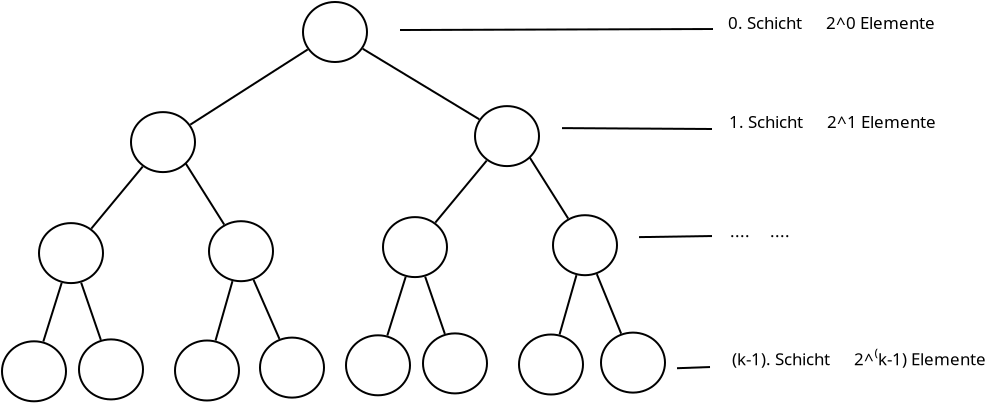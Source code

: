 <?xml version="1.0" encoding="UTF-8"?>
<dia:diagram xmlns:dia="http://www.lysator.liu.se/~alla/dia/">
  <dia:layer name="Hintergrund" visible="true" active="true">
    <dia:object type="Standard - Ellipse" version="0" id="O0">
      <dia:attribute name="obj_pos">
        <dia:point val="22.5,1.65"/>
      </dia:attribute>
      <dia:attribute name="obj_bb">
        <dia:rectangle val="22.45,1.6;25.75,4.7"/>
      </dia:attribute>
      <dia:attribute name="elem_corner">
        <dia:point val="22.5,1.65"/>
      </dia:attribute>
      <dia:attribute name="elem_width">
        <dia:real val="3.2"/>
      </dia:attribute>
      <dia:attribute name="elem_height">
        <dia:real val="3"/>
      </dia:attribute>
    </dia:object>
    <dia:object type="Standard - Ellipse" version="0" id="O1">
      <dia:attribute name="obj_pos">
        <dia:point val="13.9,7.155"/>
      </dia:attribute>
      <dia:attribute name="obj_bb">
        <dia:rectangle val="13.85,7.105;17.15,10.205"/>
      </dia:attribute>
      <dia:attribute name="elem_corner">
        <dia:point val="13.9,7.155"/>
      </dia:attribute>
      <dia:attribute name="elem_width">
        <dia:real val="3.2"/>
      </dia:attribute>
      <dia:attribute name="elem_height">
        <dia:real val="3"/>
      </dia:attribute>
    </dia:object>
    <dia:object type="Standard - Ellipse" version="0" id="O2">
      <dia:attribute name="obj_pos">
        <dia:point val="9.3,12.705"/>
      </dia:attribute>
      <dia:attribute name="obj_bb">
        <dia:rectangle val="9.25,12.655;12.55,15.755"/>
      </dia:attribute>
      <dia:attribute name="elem_corner">
        <dia:point val="9.3,12.705"/>
      </dia:attribute>
      <dia:attribute name="elem_width">
        <dia:real val="3.2"/>
      </dia:attribute>
      <dia:attribute name="elem_height">
        <dia:real val="3"/>
      </dia:attribute>
      <dia:attribute name="border_width">
        <dia:real val="0.1"/>
      </dia:attribute>
    </dia:object>
    <dia:object type="Standard - Ellipse" version="0" id="O3">
      <dia:attribute name="obj_pos">
        <dia:point val="17.8,12.61"/>
      </dia:attribute>
      <dia:attribute name="obj_bb">
        <dia:rectangle val="17.75,12.56;21.05,15.66"/>
      </dia:attribute>
      <dia:attribute name="elem_corner">
        <dia:point val="17.8,12.61"/>
      </dia:attribute>
      <dia:attribute name="elem_width">
        <dia:real val="3.2"/>
      </dia:attribute>
      <dia:attribute name="elem_height">
        <dia:real val="3"/>
      </dia:attribute>
    </dia:object>
    <dia:object type="Standard - Ellipse" version="0" id="O4">
      <dia:attribute name="obj_pos">
        <dia:point val="7.45,18.615"/>
      </dia:attribute>
      <dia:attribute name="obj_bb">
        <dia:rectangle val="7.4,18.565;10.7,21.665"/>
      </dia:attribute>
      <dia:attribute name="elem_corner">
        <dia:point val="7.45,18.615"/>
      </dia:attribute>
      <dia:attribute name="elem_width">
        <dia:real val="3.2"/>
      </dia:attribute>
      <dia:attribute name="elem_height">
        <dia:real val="3"/>
      </dia:attribute>
    </dia:object>
    <dia:object type="Standard - Ellipse" version="0" id="O5">
      <dia:attribute name="obj_pos">
        <dia:point val="11.3,18.52"/>
      </dia:attribute>
      <dia:attribute name="obj_bb">
        <dia:rectangle val="11.25,18.47;14.55,21.57"/>
      </dia:attribute>
      <dia:attribute name="elem_corner">
        <dia:point val="11.3,18.52"/>
      </dia:attribute>
      <dia:attribute name="elem_width">
        <dia:real val="3.2"/>
      </dia:attribute>
      <dia:attribute name="elem_height">
        <dia:real val="3"/>
      </dia:attribute>
    </dia:object>
    <dia:object type="Standard - Ellipse" version="0" id="O6">
      <dia:attribute name="obj_pos">
        <dia:point val="16.1,18.575"/>
      </dia:attribute>
      <dia:attribute name="obj_bb">
        <dia:rectangle val="16.05,18.525;19.35,21.625"/>
      </dia:attribute>
      <dia:attribute name="elem_corner">
        <dia:point val="16.1,18.575"/>
      </dia:attribute>
      <dia:attribute name="elem_width">
        <dia:real val="3.2"/>
      </dia:attribute>
      <dia:attribute name="elem_height">
        <dia:real val="3"/>
      </dia:attribute>
    </dia:object>
    <dia:object type="Standard - Ellipse" version="0" id="O7">
      <dia:attribute name="obj_pos">
        <dia:point val="20.35,18.43"/>
      </dia:attribute>
      <dia:attribute name="obj_bb">
        <dia:rectangle val="20.3,18.38;23.6,21.48"/>
      </dia:attribute>
      <dia:attribute name="elem_corner">
        <dia:point val="20.35,18.43"/>
      </dia:attribute>
      <dia:attribute name="elem_width">
        <dia:real val="3.2"/>
      </dia:attribute>
      <dia:attribute name="elem_height">
        <dia:real val="3"/>
      </dia:attribute>
    </dia:object>
    <dia:object type="Standard - Line" version="0" id="O8">
      <dia:attribute name="obj_pos">
        <dia:point val="24.1,3.15"/>
      </dia:attribute>
      <dia:attribute name="obj_bb">
        <dia:rectangle val="24.1,3.15;24.1,3.15"/>
      </dia:attribute>
      <dia:attribute name="conn_endpoints">
        <dia:point val="24.1,3.15"/>
        <dia:point val="24.1,3.15"/>
      </dia:attribute>
      <dia:attribute name="numcp">
        <dia:int val="1"/>
      </dia:attribute>
      <dia:connections>
        <dia:connection handle="0" to="O0" connection="8"/>
        <dia:connection handle="1" to="O0" connection="8"/>
      </dia:connections>
    </dia:object>
    <dia:object type="Standard - Line" version="0" id="O9">
      <dia:attribute name="obj_pos">
        <dia:point val="24.1,3.15"/>
      </dia:attribute>
      <dia:attribute name="obj_bb">
        <dia:rectangle val="24.1,3.15;24.1,3.15"/>
      </dia:attribute>
      <dia:attribute name="conn_endpoints">
        <dia:point val="24.1,3.15"/>
        <dia:point val="24.1,3.15"/>
      </dia:attribute>
      <dia:attribute name="numcp">
        <dia:int val="1"/>
      </dia:attribute>
      <dia:connections>
        <dia:connection handle="0" to="O0" connection="8"/>
        <dia:connection handle="1" to="O0" connection="8"/>
      </dia:connections>
    </dia:object>
    <dia:object type="Standard - Line" version="0" id="O10">
      <dia:attribute name="obj_pos">
        <dia:point val="16.863,7.782"/>
      </dia:attribute>
      <dia:attribute name="obj_bb">
        <dia:rectangle val="16.794,3.954;22.806,7.851"/>
      </dia:attribute>
      <dia:attribute name="conn_endpoints">
        <dia:point val="16.863,7.782"/>
        <dia:point val="22.737,4.023"/>
      </dia:attribute>
      <dia:attribute name="numcp">
        <dia:int val="1"/>
      </dia:attribute>
      <dia:connections>
        <dia:connection handle="0" to="O1" connection="8"/>
        <dia:connection handle="1" to="O0" connection="8"/>
      </dia:connections>
    </dia:object>
    <dia:object type="Standard - Line" version="0" id="O11">
      <dia:attribute name="obj_pos">
        <dia:point val="14.486,9.878"/>
      </dia:attribute>
      <dia:attribute name="obj_bb">
        <dia:rectangle val="11.843,9.807;14.557,13.053"/>
      </dia:attribute>
      <dia:attribute name="conn_endpoints">
        <dia:point val="14.486,9.878"/>
        <dia:point val="11.914,12.982"/>
      </dia:attribute>
      <dia:attribute name="numcp">
        <dia:int val="1"/>
      </dia:attribute>
      <dia:connections>
        <dia:connection handle="0" to="O1" connection="8"/>
        <dia:connection handle="1" to="O2" connection="8"/>
      </dia:connections>
    </dia:object>
    <dia:object type="Standard - Line" version="0" id="O12">
      <dia:attribute name="obj_pos">
        <dia:point val="16.631,9.716"/>
      </dia:attribute>
      <dia:attribute name="obj_bb">
        <dia:rectangle val="16.562,9.647;18.63,12.847"/>
      </dia:attribute>
      <dia:attribute name="conn_endpoints">
        <dia:point val="16.631,9.716"/>
        <dia:point val="18.561,12.777"/>
      </dia:attribute>
      <dia:attribute name="numcp">
        <dia:int val="1"/>
      </dia:attribute>
      <dia:connections>
        <dia:connection handle="0" to="O1" connection="7"/>
        <dia:connection handle="1" to="O3" connection="8"/>
      </dia:connections>
    </dia:object>
    <dia:object type="Standard - Line" version="0" id="O13">
      <dia:attribute name="obj_pos">
        <dia:point val="10.435,15.692"/>
      </dia:attribute>
      <dia:attribute name="obj_bb">
        <dia:rectangle val="9.453,15.629;10.497,18.691"/>
      </dia:attribute>
      <dia:attribute name="conn_endpoints">
        <dia:point val="10.435,15.692"/>
        <dia:point val="9.515,18.628"/>
      </dia:attribute>
      <dia:attribute name="numcp">
        <dia:int val="1"/>
      </dia:attribute>
      <dia:connections>
        <dia:connection handle="0" to="O2" connection="8"/>
        <dia:connection handle="1" to="O4" connection="8"/>
      </dia:connections>
    </dia:object>
    <dia:object type="Standard - Line" version="0" id="O14">
      <dia:attribute name="obj_pos">
        <dia:point val="10.9,14.205"/>
      </dia:attribute>
      <dia:attribute name="obj_bb">
        <dia:rectangle val="10.9,14.205;10.9,14.205"/>
      </dia:attribute>
      <dia:attribute name="conn_endpoints">
        <dia:point val="10.9,14.205"/>
        <dia:point val="10.9,14.205"/>
      </dia:attribute>
      <dia:attribute name="numcp">
        <dia:int val="1"/>
      </dia:attribute>
      <dia:connections>
        <dia:connection handle="0" to="O2" connection="8"/>
        <dia:connection handle="1" to="O2" connection="8"/>
      </dia:connections>
    </dia:object>
    <dia:object type="Standard - Line" version="0" id="O15">
      <dia:attribute name="obj_pos">
        <dia:point val="11.407,15.679"/>
      </dia:attribute>
      <dia:attribute name="obj_bb">
        <dia:rectangle val="11.344,15.616;12.457,18.609"/>
      </dia:attribute>
      <dia:attribute name="conn_endpoints">
        <dia:point val="11.407,15.679"/>
        <dia:point val="12.393,18.546"/>
      </dia:attribute>
      <dia:attribute name="numcp">
        <dia:int val="1"/>
      </dia:attribute>
      <dia:connections>
        <dia:connection handle="0" to="O2" connection="8"/>
        <dia:connection handle="1" to="O5" connection="8"/>
      </dia:connections>
    </dia:object>
    <dia:object type="Standard - Line" version="0" id="O16">
      <dia:attribute name="obj_pos">
        <dia:point val="20.028,15.543"/>
      </dia:attribute>
      <dia:attribute name="obj_bb">
        <dia:rectangle val="19.962,15.477;21.388,18.563"/>
      </dia:attribute>
      <dia:attribute name="conn_endpoints">
        <dia:point val="20.028,15.543"/>
        <dia:point val="21.322,18.497"/>
      </dia:attribute>
      <dia:attribute name="numcp">
        <dia:int val="1"/>
      </dia:attribute>
      <dia:connections>
        <dia:connection handle="0" to="O3" connection="8"/>
        <dia:connection handle="1" to="O7" connection="8"/>
      </dia:connections>
    </dia:object>
    <dia:object type="Standard - Line" version="0" id="O17">
      <dia:attribute name="obj_pos">
        <dia:point val="18.973,15.607"/>
      </dia:attribute>
      <dia:attribute name="obj_bb">
        <dia:rectangle val="18.065,15.546;19.035,18.639"/>
      </dia:attribute>
      <dia:attribute name="conn_endpoints">
        <dia:point val="18.973,15.607"/>
        <dia:point val="18.127,18.578"/>
      </dia:attribute>
      <dia:attribute name="numcp">
        <dia:int val="1"/>
      </dia:attribute>
      <dia:connections>
        <dia:connection handle="0" to="O3" connection="8"/>
        <dia:connection handle="1" to="O6" connection="8"/>
      </dia:connections>
    </dia:object>
    <dia:object type="Standard - Ellipse" version="0" id="O18">
      <dia:attribute name="obj_pos">
        <dia:point val="31.1,6.855"/>
      </dia:attribute>
      <dia:attribute name="obj_bb">
        <dia:rectangle val="31.05,6.805;34.35,9.905"/>
      </dia:attribute>
      <dia:attribute name="elem_corner">
        <dia:point val="31.1,6.855"/>
      </dia:attribute>
      <dia:attribute name="elem_width">
        <dia:real val="3.2"/>
      </dia:attribute>
      <dia:attribute name="elem_height">
        <dia:real val="3"/>
      </dia:attribute>
    </dia:object>
    <dia:object type="Standard - Ellipse" version="0" id="O19">
      <dia:attribute name="obj_pos">
        <dia:point val="26.5,12.405"/>
      </dia:attribute>
      <dia:attribute name="obj_bb">
        <dia:rectangle val="26.45,12.355;29.75,15.455"/>
      </dia:attribute>
      <dia:attribute name="elem_corner">
        <dia:point val="26.5,12.405"/>
      </dia:attribute>
      <dia:attribute name="elem_width">
        <dia:real val="3.2"/>
      </dia:attribute>
      <dia:attribute name="elem_height">
        <dia:real val="3"/>
      </dia:attribute>
    </dia:object>
    <dia:object type="Standard - Ellipse" version="0" id="O20">
      <dia:attribute name="obj_pos">
        <dia:point val="35,12.31"/>
      </dia:attribute>
      <dia:attribute name="obj_bb">
        <dia:rectangle val="34.95,12.26;38.25,15.36"/>
      </dia:attribute>
      <dia:attribute name="elem_corner">
        <dia:point val="35,12.31"/>
      </dia:attribute>
      <dia:attribute name="elem_width">
        <dia:real val="3.2"/>
      </dia:attribute>
      <dia:attribute name="elem_height">
        <dia:real val="3"/>
      </dia:attribute>
    </dia:object>
    <dia:object type="Standard - Ellipse" version="0" id="O21">
      <dia:attribute name="obj_pos">
        <dia:point val="24.65,18.315"/>
      </dia:attribute>
      <dia:attribute name="obj_bb">
        <dia:rectangle val="24.6,18.265;27.9,21.365"/>
      </dia:attribute>
      <dia:attribute name="elem_corner">
        <dia:point val="24.65,18.315"/>
      </dia:attribute>
      <dia:attribute name="elem_width">
        <dia:real val="3.2"/>
      </dia:attribute>
      <dia:attribute name="elem_height">
        <dia:real val="3"/>
      </dia:attribute>
    </dia:object>
    <dia:object type="Standard - Ellipse" version="0" id="O22">
      <dia:attribute name="obj_pos">
        <dia:point val="28.5,18.22"/>
      </dia:attribute>
      <dia:attribute name="obj_bb">
        <dia:rectangle val="28.45,18.17;31.75,21.27"/>
      </dia:attribute>
      <dia:attribute name="elem_corner">
        <dia:point val="28.5,18.22"/>
      </dia:attribute>
      <dia:attribute name="elem_width">
        <dia:real val="3.2"/>
      </dia:attribute>
      <dia:attribute name="elem_height">
        <dia:real val="3"/>
      </dia:attribute>
    </dia:object>
    <dia:object type="Standard - Ellipse" version="0" id="O23">
      <dia:attribute name="obj_pos">
        <dia:point val="33.3,18.275"/>
      </dia:attribute>
      <dia:attribute name="obj_bb">
        <dia:rectangle val="33.25,18.225;36.55,21.325"/>
      </dia:attribute>
      <dia:attribute name="elem_corner">
        <dia:point val="33.3,18.275"/>
      </dia:attribute>
      <dia:attribute name="elem_width">
        <dia:real val="3.2"/>
      </dia:attribute>
      <dia:attribute name="elem_height">
        <dia:real val="3"/>
      </dia:attribute>
    </dia:object>
    <dia:object type="Standard - Ellipse" version="0" id="O24">
      <dia:attribute name="obj_pos">
        <dia:point val="37.4,18.18"/>
      </dia:attribute>
      <dia:attribute name="obj_bb">
        <dia:rectangle val="37.35,18.13;40.65,21.23"/>
      </dia:attribute>
      <dia:attribute name="elem_corner">
        <dia:point val="37.4,18.18"/>
      </dia:attribute>
      <dia:attribute name="elem_width">
        <dia:real val="3.2"/>
      </dia:attribute>
      <dia:attribute name="elem_height">
        <dia:real val="3"/>
      </dia:attribute>
    </dia:object>
    <dia:object type="Standard - Line" version="0" id="O25">
      <dia:attribute name="obj_pos">
        <dia:point val="31.686,9.578"/>
      </dia:attribute>
      <dia:attribute name="obj_bb">
        <dia:rectangle val="29.043,9.507;31.757,12.752"/>
      </dia:attribute>
      <dia:attribute name="conn_endpoints">
        <dia:point val="31.686,9.578"/>
        <dia:point val="29.113,12.682"/>
      </dia:attribute>
      <dia:attribute name="numcp">
        <dia:int val="1"/>
      </dia:attribute>
      <dia:connections>
        <dia:connection handle="0" to="O18" connection="8"/>
        <dia:connection handle="1" to="O19" connection="8"/>
      </dia:connections>
    </dia:object>
    <dia:object type="Standard - Line" version="0" id="O26">
      <dia:attribute name="obj_pos">
        <dia:point val="33.831,9.416"/>
      </dia:attribute>
      <dia:attribute name="obj_bb">
        <dia:rectangle val="33.762,9.347;35.83,12.546"/>
      </dia:attribute>
      <dia:attribute name="conn_endpoints">
        <dia:point val="33.831,9.416"/>
        <dia:point val="35.761,12.477"/>
      </dia:attribute>
      <dia:attribute name="numcp">
        <dia:int val="1"/>
      </dia:attribute>
      <dia:connections>
        <dia:connection handle="0" to="O18" connection="7"/>
        <dia:connection handle="1" to="O20" connection="8"/>
      </dia:connections>
    </dia:object>
    <dia:object type="Standard - Line" version="0" id="O27">
      <dia:attribute name="obj_pos">
        <dia:point val="27.635,15.392"/>
      </dia:attribute>
      <dia:attribute name="obj_bb">
        <dia:rectangle val="26.653,15.329;27.697,18.391"/>
      </dia:attribute>
      <dia:attribute name="conn_endpoints">
        <dia:point val="27.635,15.392"/>
        <dia:point val="26.715,18.328"/>
      </dia:attribute>
      <dia:attribute name="numcp">
        <dia:int val="1"/>
      </dia:attribute>
      <dia:connections>
        <dia:connection handle="0" to="O19" connection="8"/>
        <dia:connection handle="1" to="O21" connection="8"/>
      </dia:connections>
    </dia:object>
    <dia:object type="Standard - Line" version="0" id="O28">
      <dia:attribute name="obj_pos">
        <dia:point val="28.607,15.379"/>
      </dia:attribute>
      <dia:attribute name="obj_bb">
        <dia:rectangle val="28.544,15.316;29.657,18.309"/>
      </dia:attribute>
      <dia:attribute name="conn_endpoints">
        <dia:point val="28.607,15.379"/>
        <dia:point val="29.593,18.246"/>
      </dia:attribute>
      <dia:attribute name="numcp">
        <dia:int val="1"/>
      </dia:attribute>
      <dia:connections>
        <dia:connection handle="0" to="O19" connection="8"/>
        <dia:connection handle="1" to="O22" connection="8"/>
      </dia:connections>
    </dia:object>
    <dia:object type="Standard - Line" version="0" id="O29">
      <dia:attribute name="obj_pos">
        <dia:point val="37.191,15.256"/>
      </dia:attribute>
      <dia:attribute name="obj_bb">
        <dia:rectangle val="37.126,15.191;38.474,18.299"/>
      </dia:attribute>
      <dia:attribute name="conn_endpoints">
        <dia:point val="37.191,15.256"/>
        <dia:point val="38.409,18.234"/>
      </dia:attribute>
      <dia:attribute name="numcp">
        <dia:int val="1"/>
      </dia:attribute>
      <dia:connections>
        <dia:connection handle="0" to="O20" connection="8"/>
        <dia:connection handle="1" to="O24" connection="8"/>
      </dia:connections>
    </dia:object>
    <dia:object type="Standard - Line" version="0" id="O30">
      <dia:attribute name="obj_pos">
        <dia:point val="36.173,15.307"/>
      </dia:attribute>
      <dia:attribute name="obj_bb">
        <dia:rectangle val="35.265,15.246;36.235,18.339"/>
      </dia:attribute>
      <dia:attribute name="conn_endpoints">
        <dia:point val="36.173,15.307"/>
        <dia:point val="35.327,18.278"/>
      </dia:attribute>
      <dia:attribute name="numcp">
        <dia:int val="1"/>
      </dia:attribute>
      <dia:connections>
        <dia:connection handle="0" to="O20" connection="8"/>
        <dia:connection handle="1" to="O23" connection="8"/>
      </dia:connections>
    </dia:object>
    <dia:object type="Standard - Line" version="0" id="O31">
      <dia:attribute name="obj_pos">
        <dia:point val="24.1,3.15"/>
      </dia:attribute>
      <dia:attribute name="obj_bb">
        <dia:rectangle val="24.1,3.15;24.1,3.15"/>
      </dia:attribute>
      <dia:attribute name="conn_endpoints">
        <dia:point val="24.1,3.15"/>
        <dia:point val="24.1,3.15"/>
      </dia:attribute>
      <dia:attribute name="numcp">
        <dia:int val="1"/>
      </dia:attribute>
      <dia:connections>
        <dia:connection handle="0" to="O0" connection="8"/>
        <dia:connection handle="1" to="O0" connection="8"/>
      </dia:connections>
    </dia:object>
    <dia:object type="Standard - Line" version="0" id="O32">
      <dia:attribute name="obj_pos">
        <dia:point val="25.487,3.989"/>
      </dia:attribute>
      <dia:attribute name="obj_bb">
        <dia:rectangle val="25.418,3.921;31.382,7.584"/>
      </dia:attribute>
      <dia:attribute name="conn_endpoints">
        <dia:point val="25.487,3.989"/>
        <dia:point val="31.313,7.516"/>
      </dia:attribute>
      <dia:attribute name="numcp">
        <dia:int val="1"/>
      </dia:attribute>
      <dia:connections>
        <dia:connection handle="0" to="O0" connection="8"/>
        <dia:connection handle="1" to="O18" connection="8"/>
      </dia:connections>
    </dia:object>
    <dia:object type="Standard - Line" version="0" id="O33">
      <dia:attribute name="obj_pos">
        <dia:point val="27.35,3.05"/>
      </dia:attribute>
      <dia:attribute name="obj_bb">
        <dia:rectangle val="27.3,2.95;43.05,3.1"/>
      </dia:attribute>
      <dia:attribute name="conn_endpoints">
        <dia:point val="27.35,3.05"/>
        <dia:point val="43,3"/>
      </dia:attribute>
      <dia:attribute name="numcp">
        <dia:int val="1"/>
      </dia:attribute>
    </dia:object>
    <dia:object type="Standard - Line" version="0" id="O34">
      <dia:attribute name="obj_pos">
        <dia:point val="35.45,7.955"/>
      </dia:attribute>
      <dia:attribute name="obj_bb">
        <dia:rectangle val="35.4,7.905;43.0,8.05"/>
      </dia:attribute>
      <dia:attribute name="conn_endpoints">
        <dia:point val="35.45,7.955"/>
        <dia:point val="42.95,8"/>
      </dia:attribute>
      <dia:attribute name="numcp">
        <dia:int val="1"/>
      </dia:attribute>
    </dia:object>
    <dia:object type="Standard - Line" version="0" id="O35">
      <dia:attribute name="obj_pos">
        <dia:point val="39.301,13.406"/>
      </dia:attribute>
      <dia:attribute name="obj_bb">
        <dia:rectangle val="39.25,13.299;43.001,13.457"/>
      </dia:attribute>
      <dia:attribute name="conn_endpoints">
        <dia:point val="39.301,13.406"/>
        <dia:point val="42.95,13.35"/>
      </dia:attribute>
      <dia:attribute name="numcp">
        <dia:int val="1"/>
      </dia:attribute>
    </dia:object>
    <dia:object type="Standard - Line" version="0" id="O36">
      <dia:attribute name="obj_pos">
        <dia:point val="41.2,19.961"/>
      </dia:attribute>
      <dia:attribute name="obj_bb">
        <dia:rectangle val="41.148,19.848;42.902,20.013"/>
      </dia:attribute>
      <dia:attribute name="conn_endpoints">
        <dia:point val="41.2,19.961"/>
        <dia:point val="42.85,19.9"/>
      </dia:attribute>
      <dia:attribute name="numcp">
        <dia:int val="1"/>
      </dia:attribute>
    </dia:object>
    <dia:object type="Standard - Text" version="1" id="O37">
      <dia:attribute name="obj_pos">
        <dia:point val="43.75,3"/>
      </dia:attribute>
      <dia:attribute name="obj_bb">
        <dia:rectangle val="43.75,2.212;55.653,3.2"/>
      </dia:attribute>
      <dia:attribute name="text">
        <dia:composite type="text">
          <dia:attribute name="string">
            <dia:string>#0. Schicht      2^0 Elemente#</dia:string>
          </dia:attribute>
          <dia:attribute name="font">
            <dia:font family="sans" style="0" name="Helvetica"/>
          </dia:attribute>
          <dia:attribute name="height">
            <dia:real val="1.058"/>
          </dia:attribute>
          <dia:attribute name="pos">
            <dia:point val="43.75,3"/>
          </dia:attribute>
          <dia:attribute name="color">
            <dia:color val="#000000"/>
          </dia:attribute>
          <dia:attribute name="alignment">
            <dia:enum val="0"/>
          </dia:attribute>
        </dia:composite>
      </dia:attribute>
      <dia:attribute name="valign">
        <dia:enum val="3"/>
      </dia:attribute>
    </dia:object>
    <dia:object type="Standard - Text" version="1" id="O38">
      <dia:attribute name="obj_pos">
        <dia:point val="43.8,7.955"/>
      </dia:attribute>
      <dia:attribute name="obj_bb">
        <dia:rectangle val="43.8,7.168;55.703,8.155"/>
      </dia:attribute>
      <dia:attribute name="text">
        <dia:composite type="text">
          <dia:attribute name="string">
            <dia:string>#1. Schicht      2^1 Elemente#</dia:string>
          </dia:attribute>
          <dia:attribute name="font">
            <dia:font family="sans" style="0" name="Helvetica"/>
          </dia:attribute>
          <dia:attribute name="height">
            <dia:real val="1.058"/>
          </dia:attribute>
          <dia:attribute name="pos">
            <dia:point val="43.8,7.955"/>
          </dia:attribute>
          <dia:attribute name="color">
            <dia:color val="#000000"/>
          </dia:attribute>
          <dia:attribute name="alignment">
            <dia:enum val="0"/>
          </dia:attribute>
        </dia:composite>
      </dia:attribute>
      <dia:attribute name="valign">
        <dia:enum val="3"/>
      </dia:attribute>
    </dia:object>
    <dia:object type="Standard - Text" version="1" id="O39">
      <dia:attribute name="obj_pos">
        <dia:point val="43.85,13.41"/>
      </dia:attribute>
      <dia:attribute name="obj_bb">
        <dia:rectangle val="43.85,12.623;47.36,13.61"/>
      </dia:attribute>
      <dia:attribute name="text">
        <dia:composite type="text">
          <dia:attribute name="string">
            <dia:string>#....     ....#</dia:string>
          </dia:attribute>
          <dia:attribute name="font">
            <dia:font family="sans" style="0" name="Helvetica"/>
          </dia:attribute>
          <dia:attribute name="height">
            <dia:real val="1.058"/>
          </dia:attribute>
          <dia:attribute name="pos">
            <dia:point val="43.85,13.41"/>
          </dia:attribute>
          <dia:attribute name="color">
            <dia:color val="#000000"/>
          </dia:attribute>
          <dia:attribute name="alignment">
            <dia:enum val="0"/>
          </dia:attribute>
        </dia:composite>
      </dia:attribute>
      <dia:attribute name="valign">
        <dia:enum val="3"/>
      </dia:attribute>
    </dia:object>
    <dia:object type="Standard - Text" version="1" id="O40">
      <dia:attribute name="obj_pos">
        <dia:point val="43.95,19.815"/>
      </dia:attribute>
      <dia:attribute name="obj_bb">
        <dia:rectangle val="43.95,18.882;58.638,20.102"/>
      </dia:attribute>
      <dia:attribute name="text">
        <dia:composite type="text">
          <dia:attribute name="string">
            <dia:string>#(k-1). Schicht      2^⁽k-1) Elemente#</dia:string>
          </dia:attribute>
          <dia:attribute name="font">
            <dia:font family="sans" style="0" name="Helvetica"/>
          </dia:attribute>
          <dia:attribute name="height">
            <dia:real val="1.058"/>
          </dia:attribute>
          <dia:attribute name="pos">
            <dia:point val="43.95,19.815"/>
          </dia:attribute>
          <dia:attribute name="color">
            <dia:color val="#000000"/>
          </dia:attribute>
          <dia:attribute name="alignment">
            <dia:enum val="0"/>
          </dia:attribute>
        </dia:composite>
      </dia:attribute>
      <dia:attribute name="valign">
        <dia:enum val="3"/>
      </dia:attribute>
    </dia:object>
  </dia:layer>
</dia:diagram>
